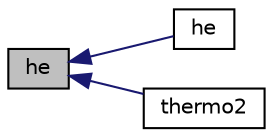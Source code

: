 digraph "he"
{
  bgcolor="transparent";
  edge [fontname="Helvetica",fontsize="10",labelfontname="Helvetica",labelfontsize="10"];
  node [fontname="Helvetica",fontsize="10",shape=record];
  rankdir="LR";
  Node28 [label="he",height=0.2,width=0.4,color="black", fillcolor="grey75", style="filled", fontcolor="black"];
  Node28 -> Node29 [dir="back",color="midnightblue",fontsize="10",style="solid",fontname="Helvetica"];
  Node29 [label="he",height=0.2,width=0.4,color="black",URL="$a32997.html#a51e4b78e8fa1d1a773486d834cb2be8e",tooltip="Enthalpy/Internal energy [J/kg]. "];
  Node28 -> Node30 [dir="back",color="midnightblue",fontsize="10",style="solid",fontname="Helvetica"];
  Node30 [label="thermo2",height=0.2,width=0.4,color="black",URL="$a32997.html#a63aaf7b1050672ba2ca052960bc7be35"];
}
